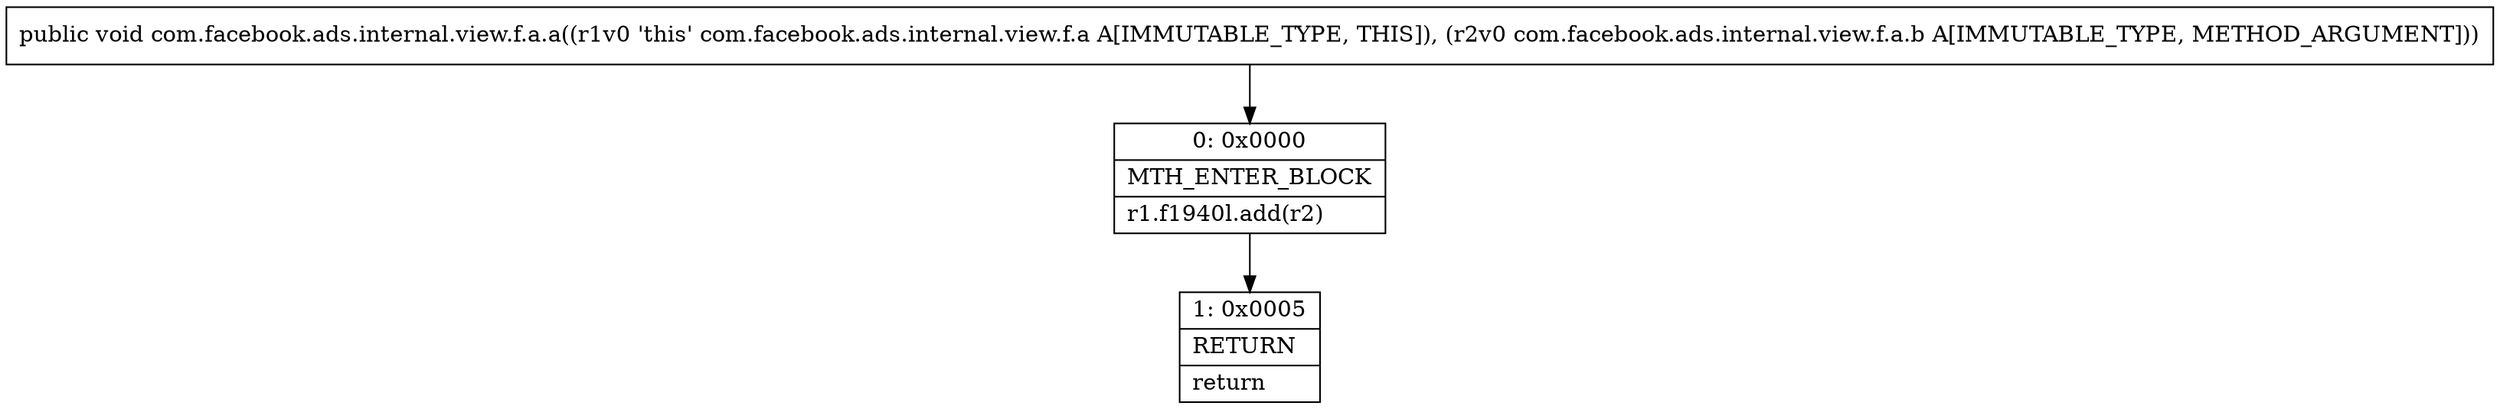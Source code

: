 digraph "CFG forcom.facebook.ads.internal.view.f.a.a(Lcom\/facebook\/ads\/internal\/view\/f\/a\/b;)V" {
Node_0 [shape=record,label="{0\:\ 0x0000|MTH_ENTER_BLOCK\l|r1.f1940l.add(r2)\l}"];
Node_1 [shape=record,label="{1\:\ 0x0005|RETURN\l|return\l}"];
MethodNode[shape=record,label="{public void com.facebook.ads.internal.view.f.a.a((r1v0 'this' com.facebook.ads.internal.view.f.a A[IMMUTABLE_TYPE, THIS]), (r2v0 com.facebook.ads.internal.view.f.a.b A[IMMUTABLE_TYPE, METHOD_ARGUMENT])) }"];
MethodNode -> Node_0;
Node_0 -> Node_1;
}

